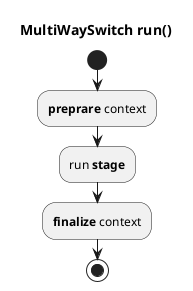 @startuml

title MultiWaySwitch run()

start
:**preprare** context;
:run **stage**;
:**finalize** context;
stop

@enduml